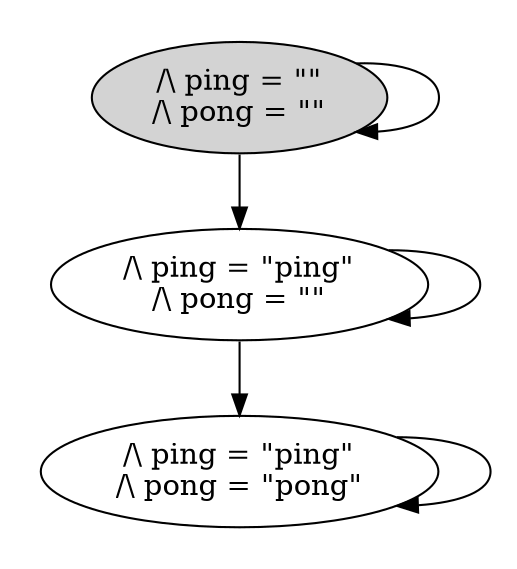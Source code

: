 digraph DiskGraph {
nodesep=0.35;
subgraph cluster_graph {
color="white";
6020106416940018280 [label="/\\ ping = \"\"\n/\\ pong = \"\"",style = filled]
1223600542784602836 -> 1223600542784602836;
1223600542784602836 [label="/\\ ping = \"ping\"\n/\\ pong = \"\""];
1223600542784602836 -> 153369110896453177;
153369110896453177 [label="/\\ ping = \"ping\"\n/\\ pong = \"pong\""];
6020106416940018280 -> 1223600542784602836;
6020106416940018280 -> 6020106416940018280;
6020106416940018280 [label="/\\ ping = \"\"\n/\\ pong = \"\""];
153369110896453177 -> 153369110896453177;
153369110896453177 [label="/\\ ping = \"ping\"\n/\\ pong = \"pong\""];
{rank = same; 6020106416940018280;}
{rank = same; 1223600542784602836;}
{rank = same; 153369110896453177;}
}
}